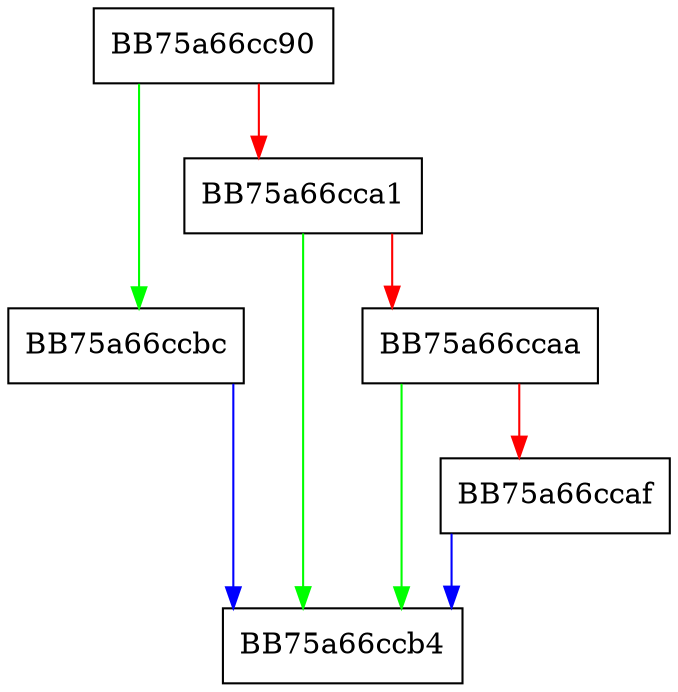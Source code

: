 digraph getByte {
  node [shape="box"];
  graph [splines=ortho];
  BB75a66cc90 -> BB75a66ccbc [color="green"];
  BB75a66cc90 -> BB75a66cca1 [color="red"];
  BB75a66cca1 -> BB75a66ccb4 [color="green"];
  BB75a66cca1 -> BB75a66ccaa [color="red"];
  BB75a66ccaa -> BB75a66ccb4 [color="green"];
  BB75a66ccaa -> BB75a66ccaf [color="red"];
  BB75a66ccaf -> BB75a66ccb4 [color="blue"];
  BB75a66ccbc -> BB75a66ccb4 [color="blue"];
}